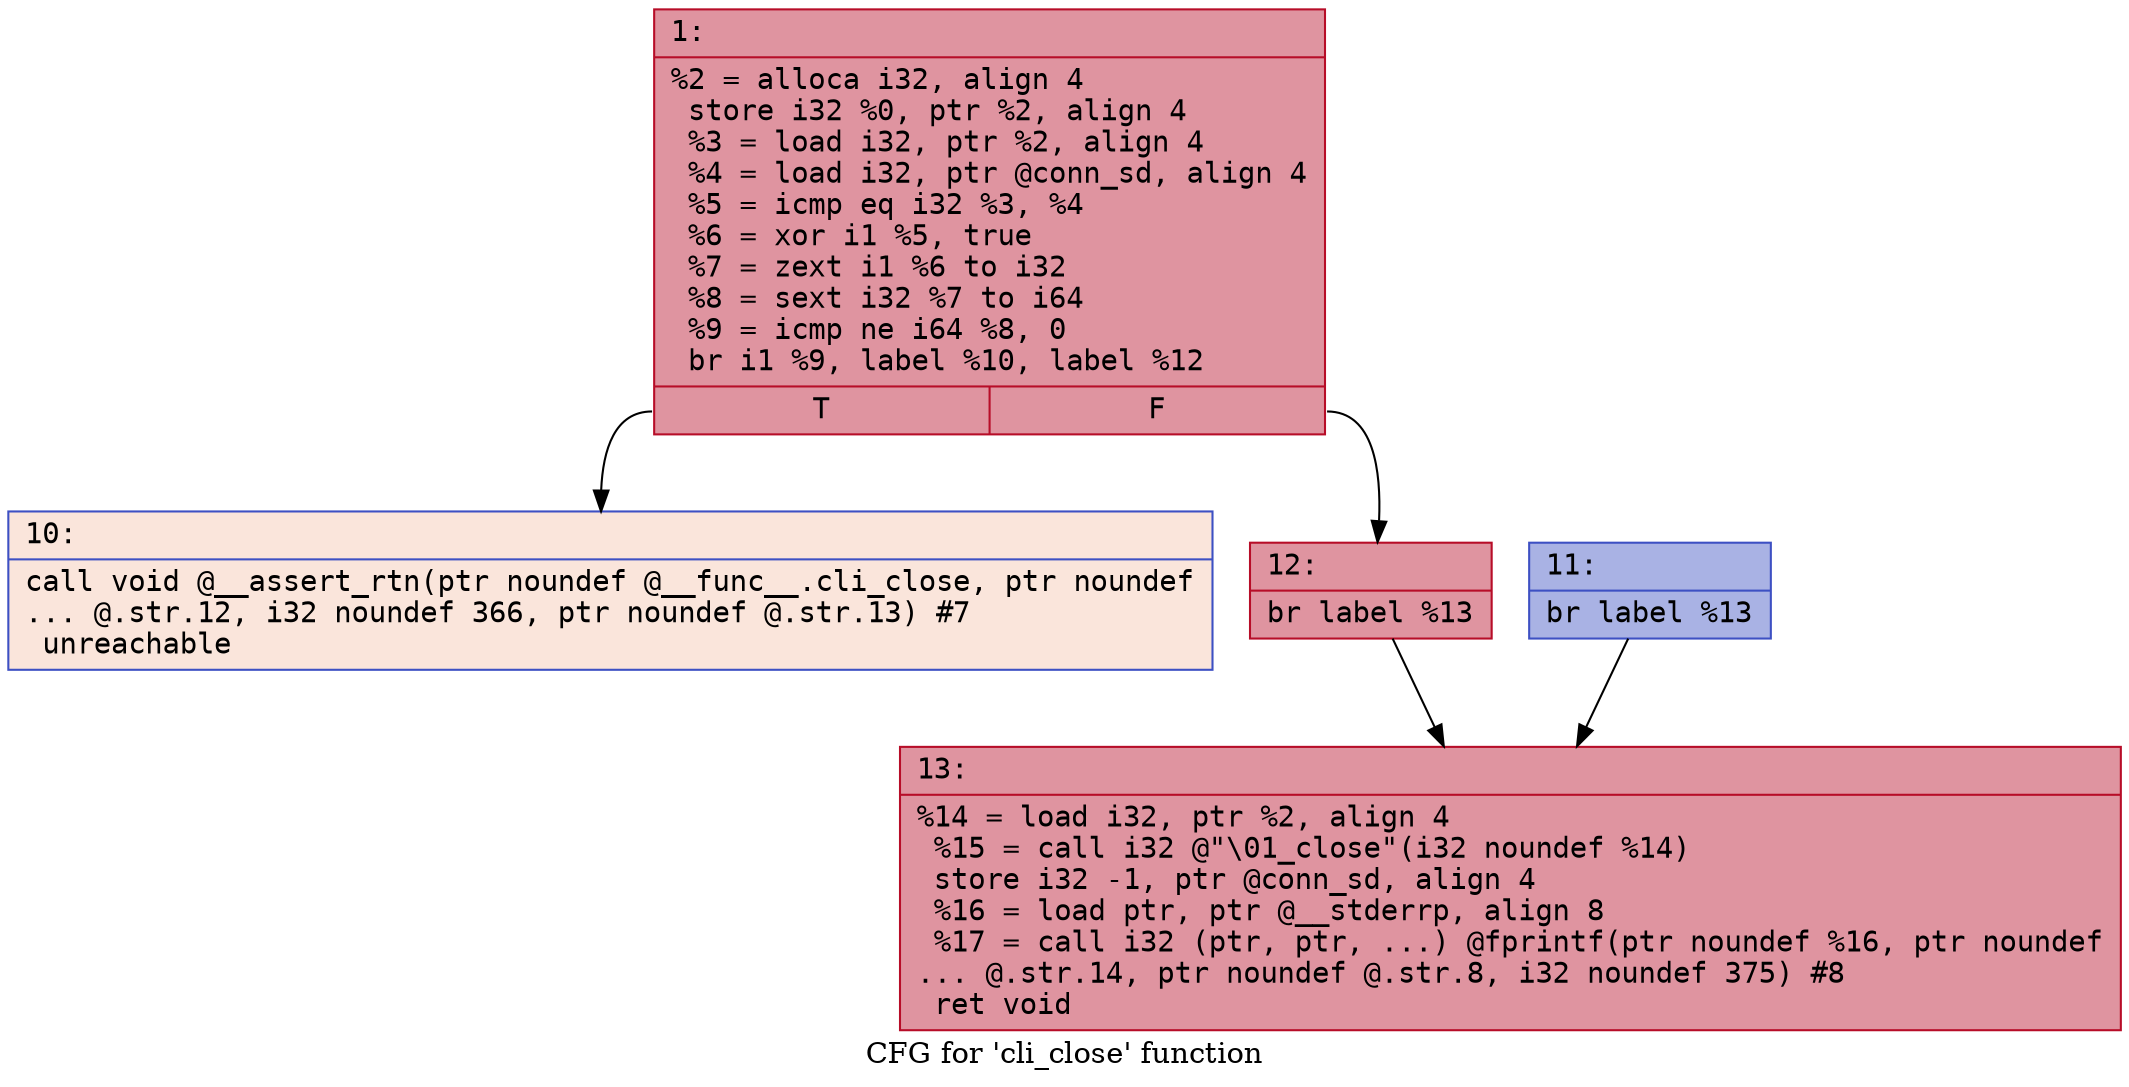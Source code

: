 digraph "CFG for 'cli_close' function" {
	label="CFG for 'cli_close' function";

	Node0x60000103f110 [shape=record,color="#b70d28ff", style=filled, fillcolor="#b70d2870" fontname="Courier",label="{1:\l|  %2 = alloca i32, align 4\l  store i32 %0, ptr %2, align 4\l  %3 = load i32, ptr %2, align 4\l  %4 = load i32, ptr @conn_sd, align 4\l  %5 = icmp eq i32 %3, %4\l  %6 = xor i1 %5, true\l  %7 = zext i1 %6 to i32\l  %8 = sext i32 %7 to i64\l  %9 = icmp ne i64 %8, 0\l  br i1 %9, label %10, label %12\l|{<s0>T|<s1>F}}"];
	Node0x60000103f110:s0 -> Node0x60000103f160[tooltip="1 -> 10\nProbability 0.00%" ];
	Node0x60000103f110:s1 -> Node0x60000103f200[tooltip="1 -> 12\nProbability 100.00%" ];
	Node0x60000103f160 [shape=record,color="#3d50c3ff", style=filled, fillcolor="#f4c5ad70" fontname="Courier",label="{10:\l|  call void @__assert_rtn(ptr noundef @__func__.cli_close, ptr noundef\l... @.str.12, i32 noundef 366, ptr noundef @.str.13) #7\l  unreachable\l}"];
	Node0x60000103f1b0 [shape=record,color="#3d50c3ff", style=filled, fillcolor="#3d50c370" fontname="Courier",label="{11:\l|  br label %13\l}"];
	Node0x60000103f1b0 -> Node0x60000103f250[tooltip="11 -> 13\nProbability 100.00%" ];
	Node0x60000103f200 [shape=record,color="#b70d28ff", style=filled, fillcolor="#b70d2870" fontname="Courier",label="{12:\l|  br label %13\l}"];
	Node0x60000103f200 -> Node0x60000103f250[tooltip="12 -> 13\nProbability 100.00%" ];
	Node0x60000103f250 [shape=record,color="#b70d28ff", style=filled, fillcolor="#b70d2870" fontname="Courier",label="{13:\l|  %14 = load i32, ptr %2, align 4\l  %15 = call i32 @\"\\01_close\"(i32 noundef %14)\l  store i32 -1, ptr @conn_sd, align 4\l  %16 = load ptr, ptr @__stderrp, align 8\l  %17 = call i32 (ptr, ptr, ...) @fprintf(ptr noundef %16, ptr noundef\l... @.str.14, ptr noundef @.str.8, i32 noundef 375) #8\l  ret void\l}"];
}
